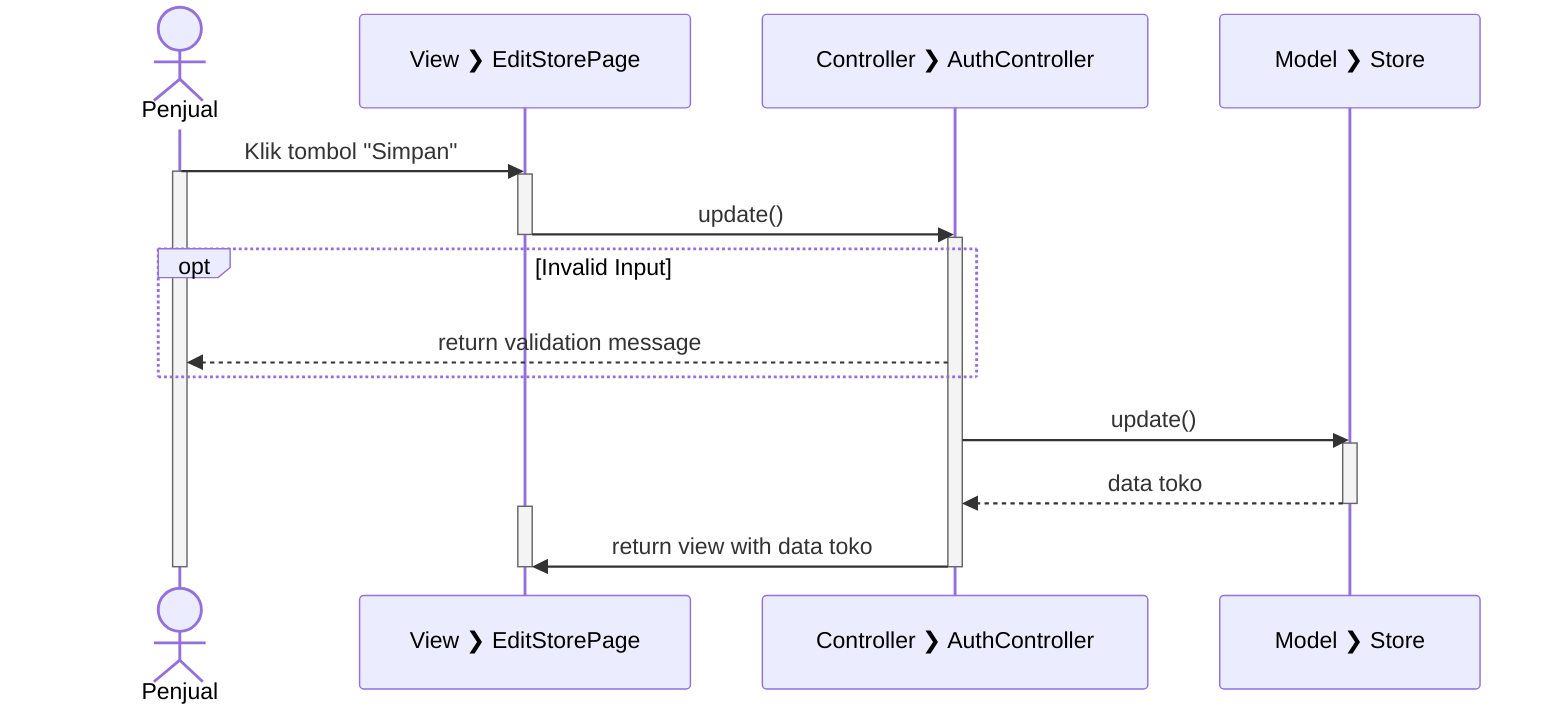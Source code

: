 sequenceDiagram
  actor Penjual
  participant V_ES as View #10095; EditStorePage
  participant C_A as Controller #10095; AuthController
  participant M_S as Model #10095; Store


  Penjual->>V_ES: Klik tombol "Simpan"
  activate Penjual

  activate V_ES

  V_ES->>C_A: update()

  deactivate V_ES

  activate C_A

  opt Invalid Input
    C_A-->>Penjual: return validation message
  end

  C_A->>M_S: update()

  activate M_S

  M_S-->>C_A: data toko

  deactivate M_S

  activate V_ES
  C_A->>V_ES: return view with data toko
  deactivate V_ES

  deactivate C_A
  deactivate Penjual